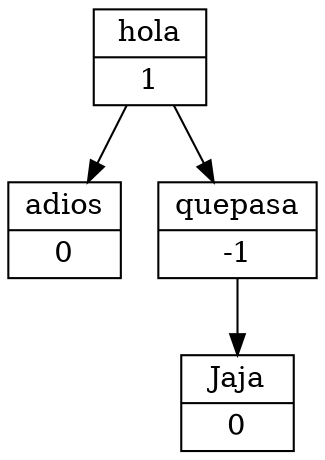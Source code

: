 digraph pila{
node [shape="record"];
hola [ label = "{hola|1}"];
adios [ label = "{adios|0}"];
quepasa [ label = "{quepasa|-1}"];
Jaja [ label = "{Jaja|0}"];
hola->adios;
hola->quepasa;
quepasa->Jaja
}